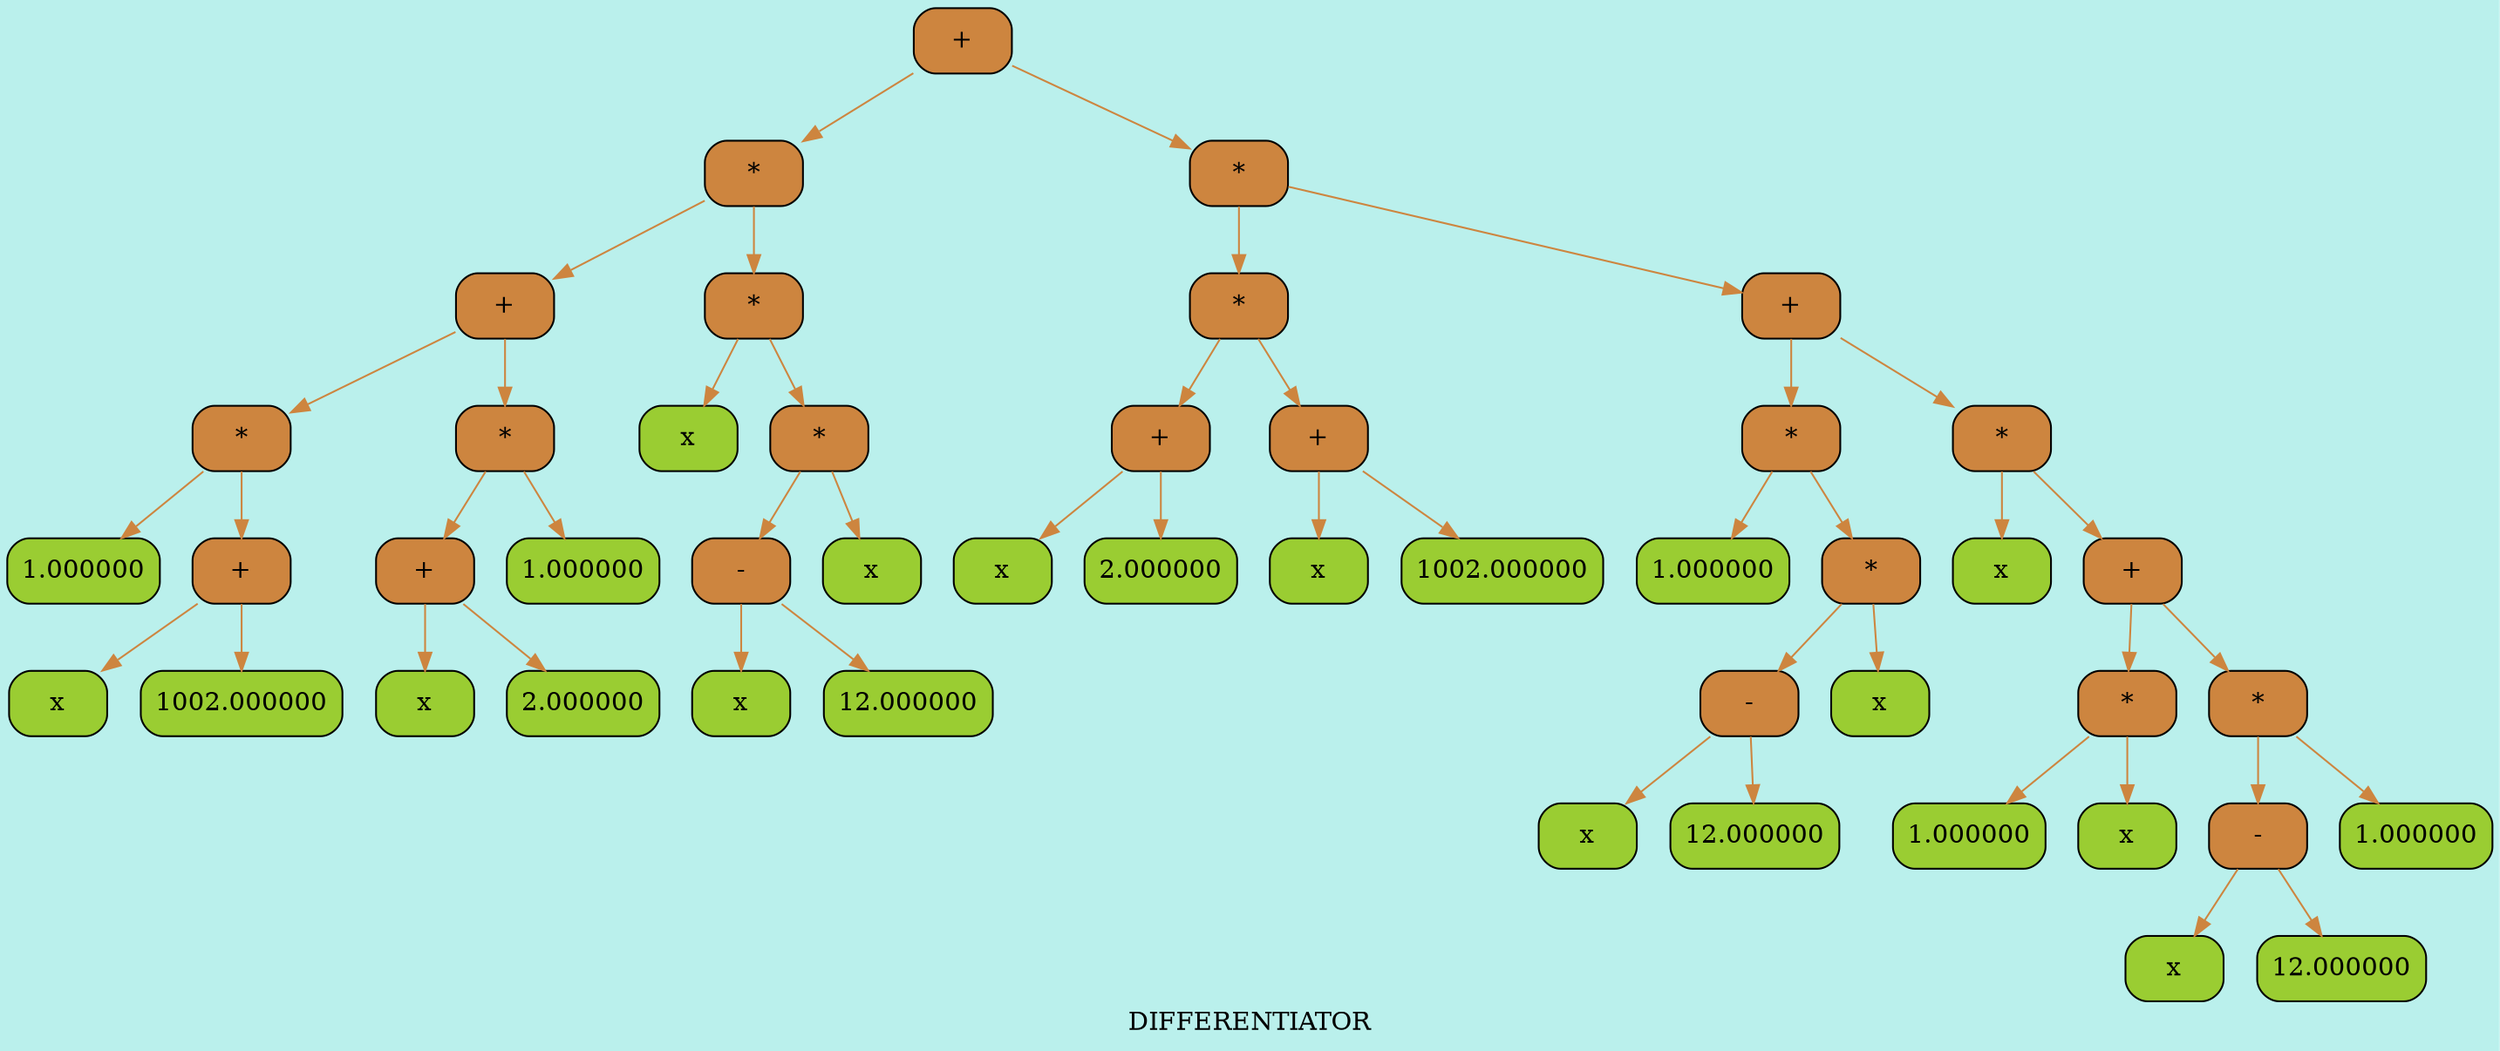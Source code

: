 digraph DIFFERENTIATOR{
label = < DIFFERENTIATOR >;
bgcolor = "#BAF0EC";
node [shape = record ];
edge [style = filled ];
 0 [shape = Mrecord, style = filled, fillcolor = Peru, label = "+" ];
 1 [shape = Mrecord, style = filled, fillcolor = Peru, label = "*" ];
 2 [shape = Mrecord, style = filled, fillcolor = Peru, label = "+" ];
 3 [shape = Mrecord, style = filled, fillcolor = Peru, label = "*" ];
 4 [shape = Mrecord, style = filled, fillcolor = YellowGreen, label = "1.000000" ];
 5 [shape = Mrecord, style = filled, fillcolor = Peru, label = "+" ];
 6 [shape = Mrecord, style = filled, fillcolor = YellowGreen, label = "x" ];
 7 [shape = Mrecord, style = filled, fillcolor = YellowGreen, label = "1002.000000" ];
 8 [shape = Mrecord, style = filled, fillcolor = Peru, label = "*" ];
 9 [shape = Mrecord, style = filled, fillcolor = Peru, label = "+" ];
 10 [shape = Mrecord, style = filled, fillcolor = YellowGreen, label = "x" ];
 11 [shape = Mrecord, style = filled, fillcolor = YellowGreen, label = "2.000000" ];
 12 [shape = Mrecord, style = filled, fillcolor = YellowGreen, label = "1.000000" ];
 13 [shape = Mrecord, style = filled, fillcolor = Peru, label = "*" ];
 14 [shape = Mrecord, style = filled, fillcolor = YellowGreen, label = "x" ];
 15 [shape = Mrecord, style = filled, fillcolor = Peru, label = "*" ];
 16 [shape = Mrecord, style = filled, fillcolor = Peru, label = "-" ];
 17 [shape = Mrecord, style = filled, fillcolor = YellowGreen, label = "x" ];
 18 [shape = Mrecord, style = filled, fillcolor = YellowGreen, label = "12.000000" ];
 19 [shape = Mrecord, style = filled, fillcolor = YellowGreen, label = "x" ];
 20 [shape = Mrecord, style = filled, fillcolor = Peru, label = "*" ];
 21 [shape = Mrecord, style = filled, fillcolor = Peru, label = "*" ];
 22 [shape = Mrecord, style = filled, fillcolor = Peru, label = "+" ];
 23 [shape = Mrecord, style = filled, fillcolor = YellowGreen, label = "x" ];
 24 [shape = Mrecord, style = filled, fillcolor = YellowGreen, label = "2.000000" ];
 25 [shape = Mrecord, style = filled, fillcolor = Peru, label = "+" ];
 26 [shape = Mrecord, style = filled, fillcolor = YellowGreen, label = "x" ];
 27 [shape = Mrecord, style = filled, fillcolor = YellowGreen, label = "1002.000000" ];
 28 [shape = Mrecord, style = filled, fillcolor = Peru, label = "+" ];
 29 [shape = Mrecord, style = filled, fillcolor = Peru, label = "*" ];
 30 [shape = Mrecord, style = filled, fillcolor = YellowGreen, label = "1.000000" ];
 31 [shape = Mrecord, style = filled, fillcolor = Peru, label = "*" ];
 32 [shape = Mrecord, style = filled, fillcolor = Peru, label = "-" ];
 33 [shape = Mrecord, style = filled, fillcolor = YellowGreen, label = "x" ];
 34 [shape = Mrecord, style = filled, fillcolor = YellowGreen, label = "12.000000" ];
 35 [shape = Mrecord, style = filled, fillcolor = YellowGreen, label = "x" ];
 36 [shape = Mrecord, style = filled, fillcolor = Peru, label = "*" ];
 37 [shape = Mrecord, style = filled, fillcolor = YellowGreen, label = "x" ];
 38 [shape = Mrecord, style = filled, fillcolor = Peru, label = "+" ];
 39 [shape = Mrecord, style = filled, fillcolor = Peru, label = "*" ];
 40 [shape = Mrecord, style = filled, fillcolor = YellowGreen, label = "1.000000" ];
 41 [shape = Mrecord, style = filled, fillcolor = YellowGreen, label = "x" ];
 42 [shape = Mrecord, style = filled, fillcolor = Peru, label = "*" ];
 43 [shape = Mrecord, style = filled, fillcolor = Peru, label = "-" ];
 44 [shape = Mrecord, style = filled, fillcolor = YellowGreen, label = "x" ];
 45 [shape = Mrecord, style = filled, fillcolor = YellowGreen, label = "12.000000" ];
 46 [shape = Mrecord, style = filled, fillcolor = YellowGreen, label = "1.000000" ];
0 -> 1[ color = Peru ];
1 -> 2[ color = Peru ];
2 -> 3[ color = Peru ];
3 -> 4[ color = Peru ];
3 -> 5[ color = Peru ];
5 -> 6[ color = Peru ];
5 -> 7[ color = Peru ];
2 -> 8[ color = Peru ];
8 -> 9[ color = Peru ];
9 -> 10[ color = Peru ];
9 -> 11[ color = Peru ];
8 -> 12[ color = Peru ];
1 -> 13[ color = Peru ];
13 -> 14[ color = Peru ];
13 -> 15[ color = Peru ];
15 -> 16[ color = Peru ];
16 -> 17[ color = Peru ];
16 -> 18[ color = Peru ];
15 -> 19[ color = Peru ];
0 -> 20[ color = Peru ];
20 -> 21[ color = Peru ];
21 -> 22[ color = Peru ];
22 -> 23[ color = Peru ];
22 -> 24[ color = Peru ];
21 -> 25[ color = Peru ];
25 -> 26[ color = Peru ];
25 -> 27[ color = Peru ];
20 -> 28[ color = Peru ];
28 -> 29[ color = Peru ];
29 -> 30[ color = Peru ];
29 -> 31[ color = Peru ];
31 -> 32[ color = Peru ];
32 -> 33[ color = Peru ];
32 -> 34[ color = Peru ];
31 -> 35[ color = Peru ];
28 -> 36[ color = Peru ];
36 -> 37[ color = Peru ];
36 -> 38[ color = Peru ];
38 -> 39[ color = Peru ];
39 -> 40[ color = Peru ];
39 -> 41[ color = Peru ];
38 -> 42[ color = Peru ];
42 -> 43[ color = Peru ];
43 -> 44[ color = Peru ];
43 -> 45[ color = Peru ];
42 -> 46[ color = Peru ];
}